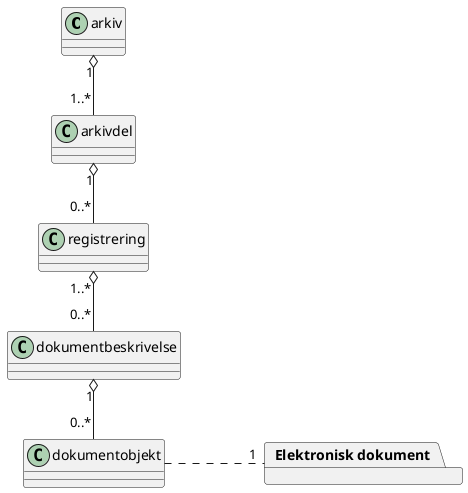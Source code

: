 @startuml
scale max 4096 width
skinparam nodesep 100
allowmixing

class arkiv
class arkivdel
class registrering
class dokumentbeskrivelse
class dokumentobjekt
package "Elektronisk dokument"

arkiv "1" o-- "1..*" arkivdel
arkivdel "1" o-- "0..*" registrering
registrering "1..*" o-- "0..*" dokumentbeskrivelse
dokumentbeskrivelse "1" o-- "0..*" dokumentobjekt
dokumentobjekt . "1" "Elektronisk dokument"
@enduml
